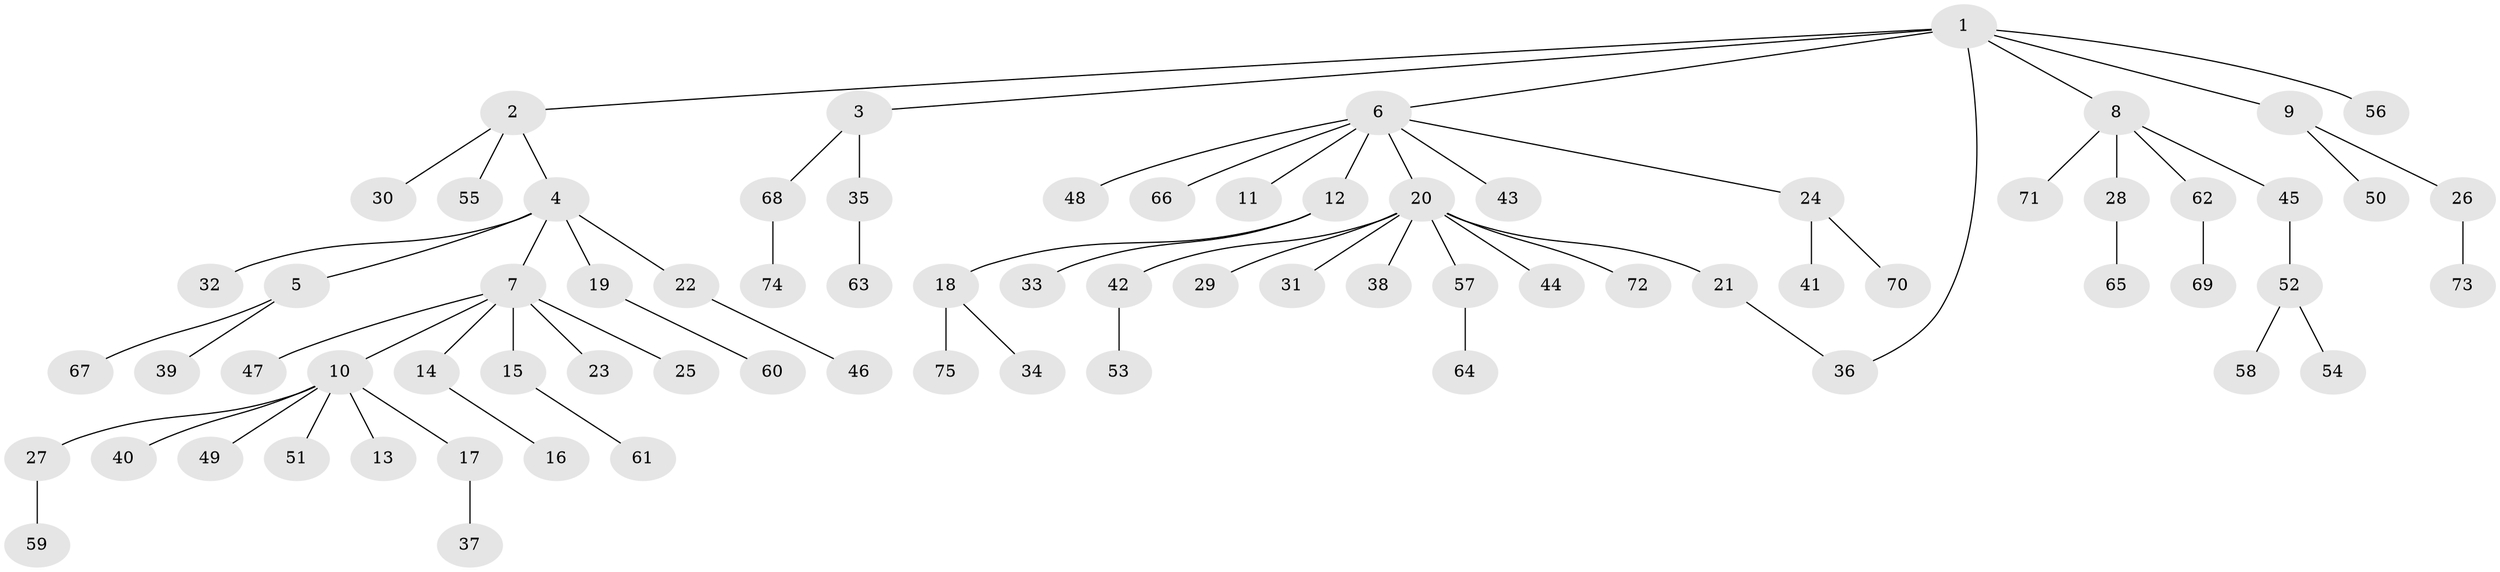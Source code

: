// Generated by graph-tools (version 1.1) at 2025/14/03/09/25 04:14:28]
// undirected, 75 vertices, 75 edges
graph export_dot {
graph [start="1"]
  node [color=gray90,style=filled];
  1;
  2;
  3;
  4;
  5;
  6;
  7;
  8;
  9;
  10;
  11;
  12;
  13;
  14;
  15;
  16;
  17;
  18;
  19;
  20;
  21;
  22;
  23;
  24;
  25;
  26;
  27;
  28;
  29;
  30;
  31;
  32;
  33;
  34;
  35;
  36;
  37;
  38;
  39;
  40;
  41;
  42;
  43;
  44;
  45;
  46;
  47;
  48;
  49;
  50;
  51;
  52;
  53;
  54;
  55;
  56;
  57;
  58;
  59;
  60;
  61;
  62;
  63;
  64;
  65;
  66;
  67;
  68;
  69;
  70;
  71;
  72;
  73;
  74;
  75;
  1 -- 2;
  1 -- 3;
  1 -- 6;
  1 -- 8;
  1 -- 9;
  1 -- 36;
  1 -- 56;
  2 -- 4;
  2 -- 30;
  2 -- 55;
  3 -- 35;
  3 -- 68;
  4 -- 5;
  4 -- 7;
  4 -- 19;
  4 -- 22;
  4 -- 32;
  5 -- 39;
  5 -- 67;
  6 -- 11;
  6 -- 12;
  6 -- 20;
  6 -- 24;
  6 -- 43;
  6 -- 48;
  6 -- 66;
  7 -- 10;
  7 -- 14;
  7 -- 15;
  7 -- 23;
  7 -- 25;
  7 -- 47;
  8 -- 28;
  8 -- 45;
  8 -- 62;
  8 -- 71;
  9 -- 26;
  9 -- 50;
  10 -- 13;
  10 -- 17;
  10 -- 27;
  10 -- 40;
  10 -- 49;
  10 -- 51;
  12 -- 18;
  12 -- 33;
  14 -- 16;
  15 -- 61;
  17 -- 37;
  18 -- 34;
  18 -- 75;
  19 -- 60;
  20 -- 21;
  20 -- 29;
  20 -- 31;
  20 -- 38;
  20 -- 42;
  20 -- 44;
  20 -- 57;
  20 -- 72;
  21 -- 36;
  22 -- 46;
  24 -- 41;
  24 -- 70;
  26 -- 73;
  27 -- 59;
  28 -- 65;
  35 -- 63;
  42 -- 53;
  45 -- 52;
  52 -- 54;
  52 -- 58;
  57 -- 64;
  62 -- 69;
  68 -- 74;
}
